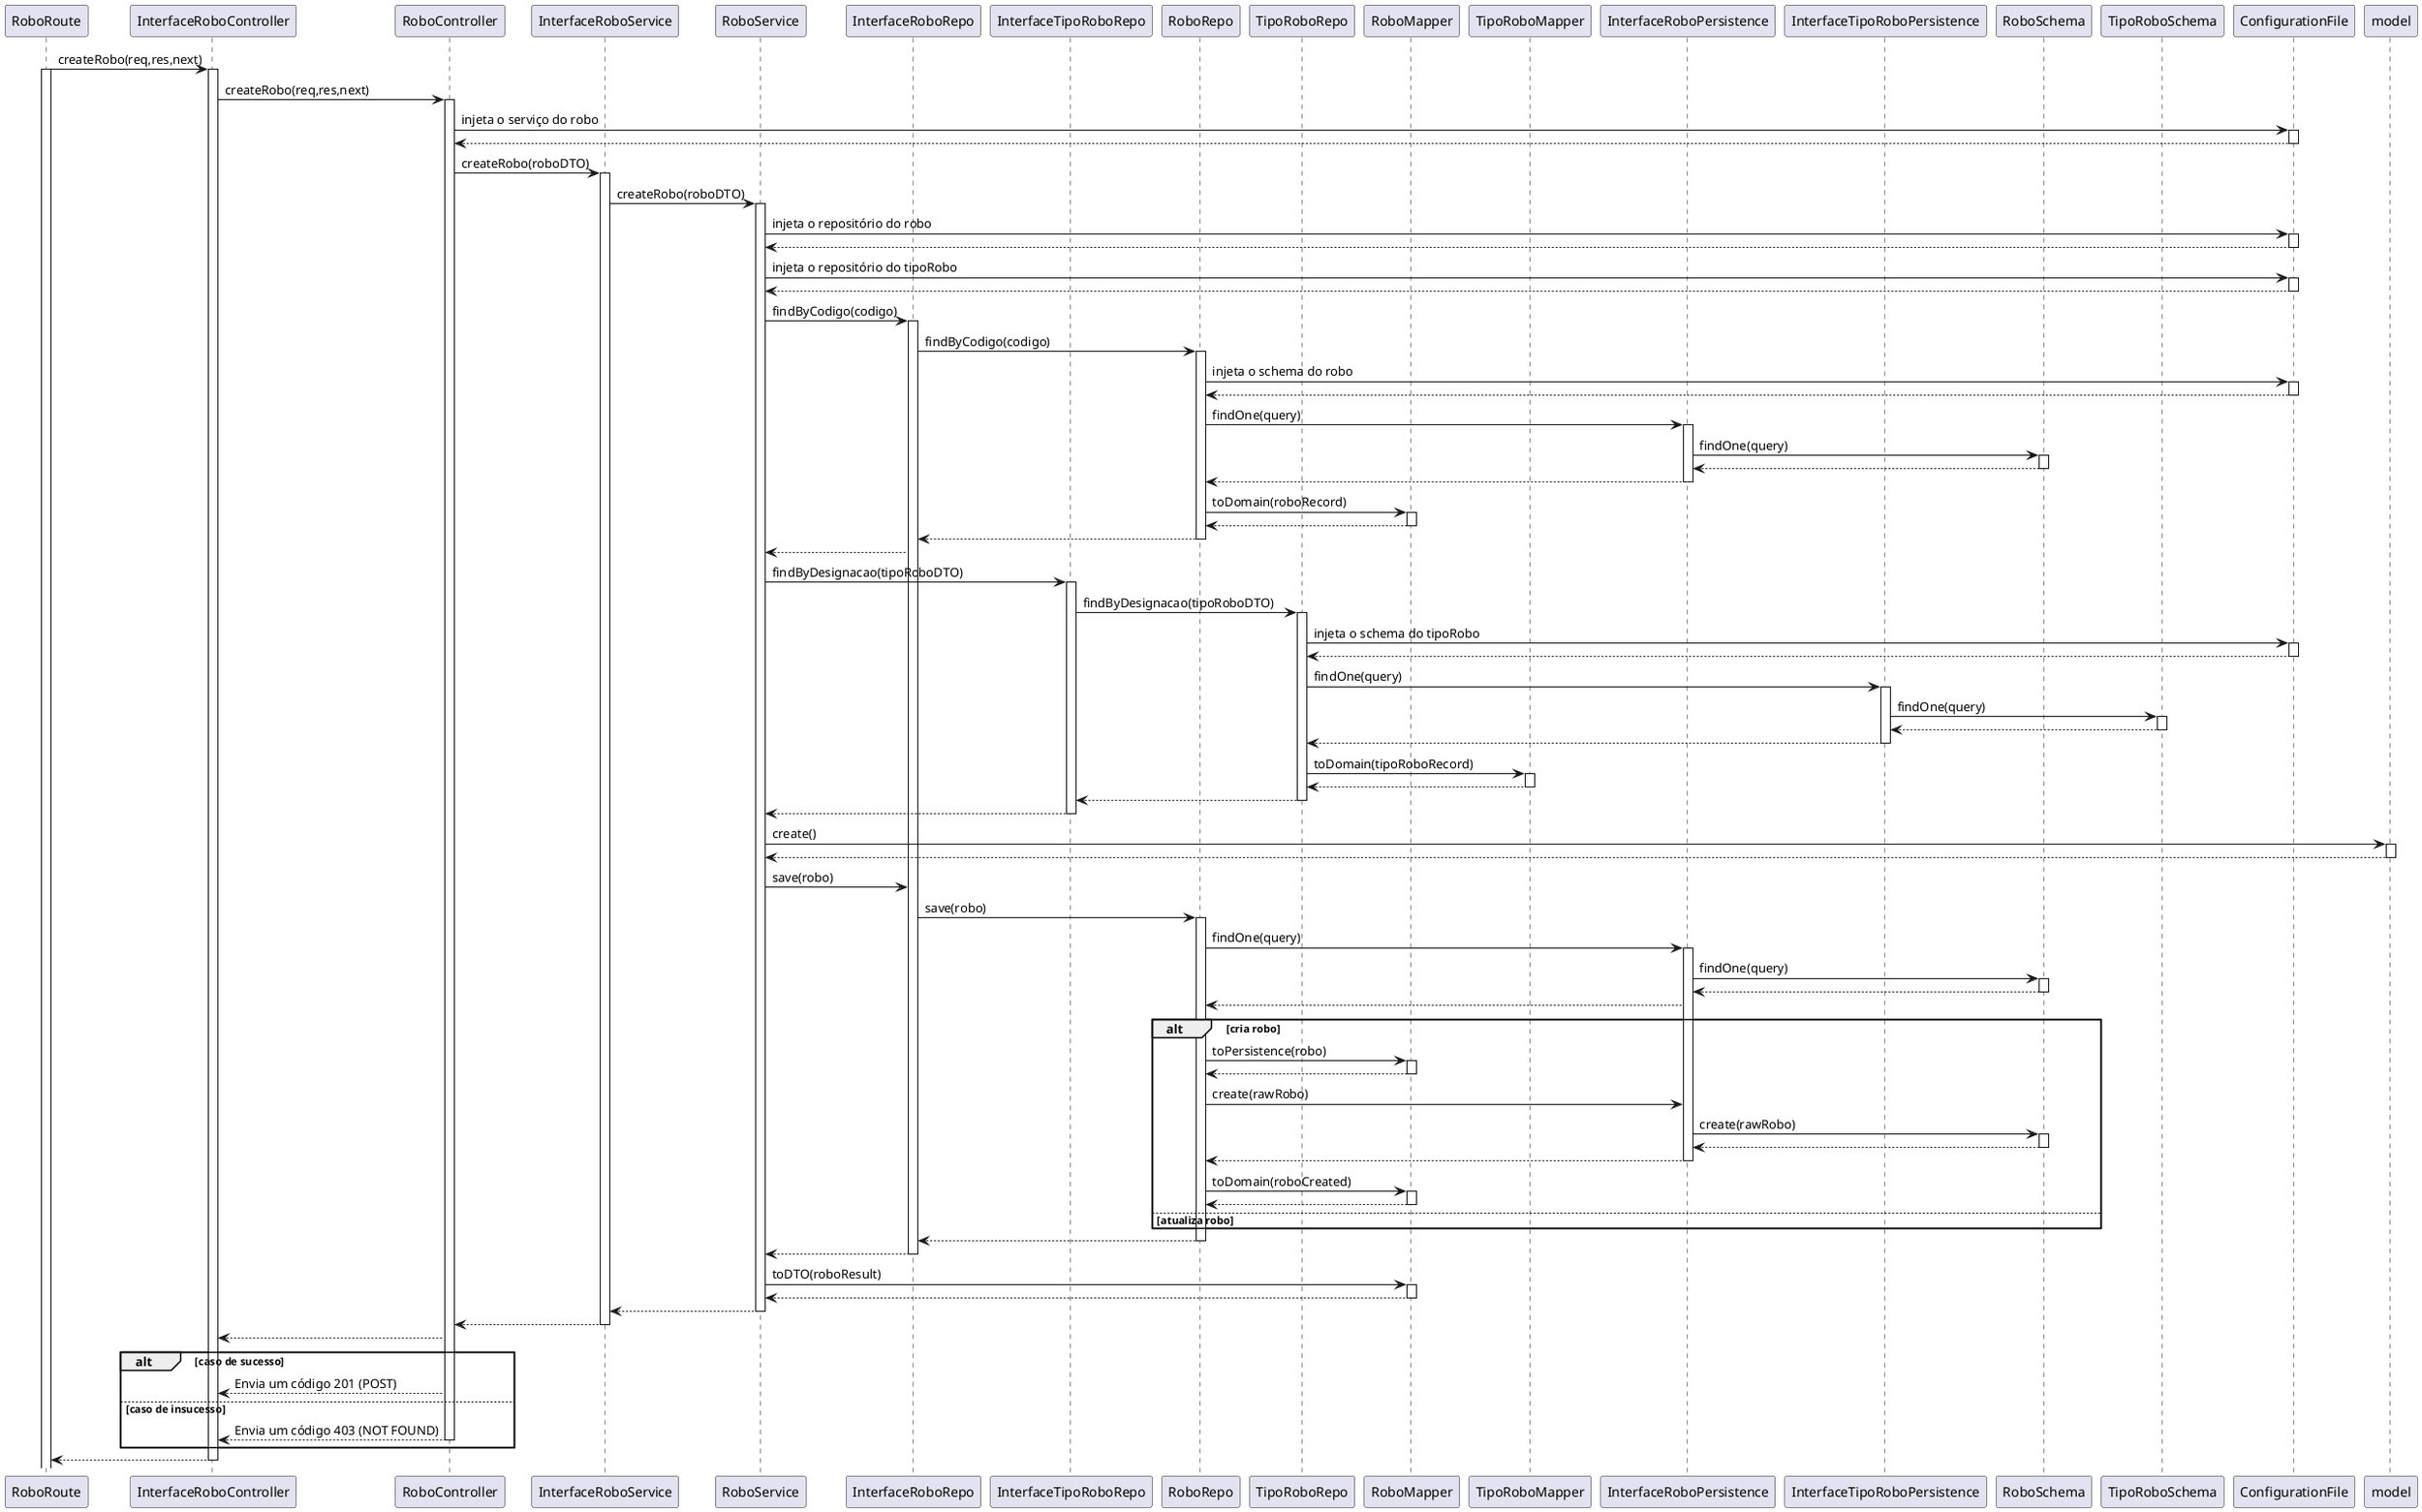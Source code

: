 @startuml sd


participant RoboRoute as route
participant InterfaceRoboController as ictrl
participant RoboController as ctrl
participant InterfaceRoboService as isvc
participant RoboService as svc
participant InterfaceRoboRepo as irepo

participant InterfaceTipoRoboRepo as ierepo
participant RoboRepo as repo

participant TipoRoboRepo as erepo
participant RoboMapper as mapper

participant TipoRoboMapper as emapper
participant InterfaceRoboPersistence as ischema

participant InterfaceTipoRoboPersistence as ieschema
participant RoboSchema as schema

participant TipoRoboSchema as eschema
participant ConfigurationFile as conf



route -> ictrl++ : createRobo(req,res,next)
route++
ictrl -> ctrl : createRobo(req,res,next)
ctrl++
ctrl -> conf : injeta o serviço do robo
conf++
conf --> ctrl
conf--
ctrl -> isvc : createRobo(roboDTO)
isvc++
isvc -> svc : createRobo(roboDTO)
svc++
svc -> conf : injeta o repositório do robo
conf++
conf --> svc
conf--
svc -> conf : injeta o repositório do tipoRobo
conf++
conf --> svc
conf--


svc -> irepo : findByCodigo(codigo)
irepo++
irepo -> repo : findByCodigo(codigo)
repo++
repo -> conf : injeta o schema do robo
conf++
conf --> repo
conf--
repo -> ischema : findOne(query)
ischema++
ischema -> schema : findOne(query)
schema++
schema --> ischema
schema--
ischema --> repo
ischema--
repo -> mapper : toDomain(roboRecord)
mapper++
mapper --> repo
mapper--
repo--> irepo
repo--
irepo --> svc




svc -> ierepo : findByDesignacao(tipoRoboDTO)
ierepo++
ierepo -> erepo : findByDesignacao(tipoRoboDTO)
erepo++
erepo -> conf : injeta o schema do tipoRobo
conf++
conf --> erepo
conf--
erepo -> ieschema : findOne(query)
ieschema++
ieschema -> eschema : findOne(query)
eschema++
eschema --> ieschema
eschema--
ieschema --> erepo
ieschema--
erepo -> emapper : toDomain(tipoRoboRecord)
emapper++
emapper --> erepo
emapper--
erepo--> ierepo
erepo--
ierepo --> svc
ierepo--

svc -> model : create()
model++
model --> svc
model--
svc -> irepo: save(robo)
irepo -> repo :save(robo)
repo++
repo -> ischema : findOne(query)
ischema++
ischema -> schema : findOne(query)
schema++
schema --> ischema
schema--
ischema --> repo
alt cria robo
repo -> mapper : toPersistence(robo)
mapper++
mapper --> repo
mapper--
repo -> ischema : create(rawRobo)
ischema -> schema : create(rawRobo)
schema++
schema --> ischema
schema--
ischema --> repo
ischema--
repo -> mapper : toDomain(roboCreated)
mapper++
mapper --> repo
mapper--
else atualiza robo
end
repo --> irepo
repo--
irepo --> svc
irepo--
svc -> mapper : toDTO(roboResult)
mapper++
mapper --> svc
mapper--
svc --> isvc 
svc--
isvc --> ctrl
isvc--
ctrl --> ictrl

alt caso de sucesso
    ctrl --> ictrl : Envia um código 201 (POST)
else caso de insucesso
    ctrl --> ictrl : Envia um código 403 (NOT FOUND)
    ctrl--
end

ictrl --> route
ictrl--
